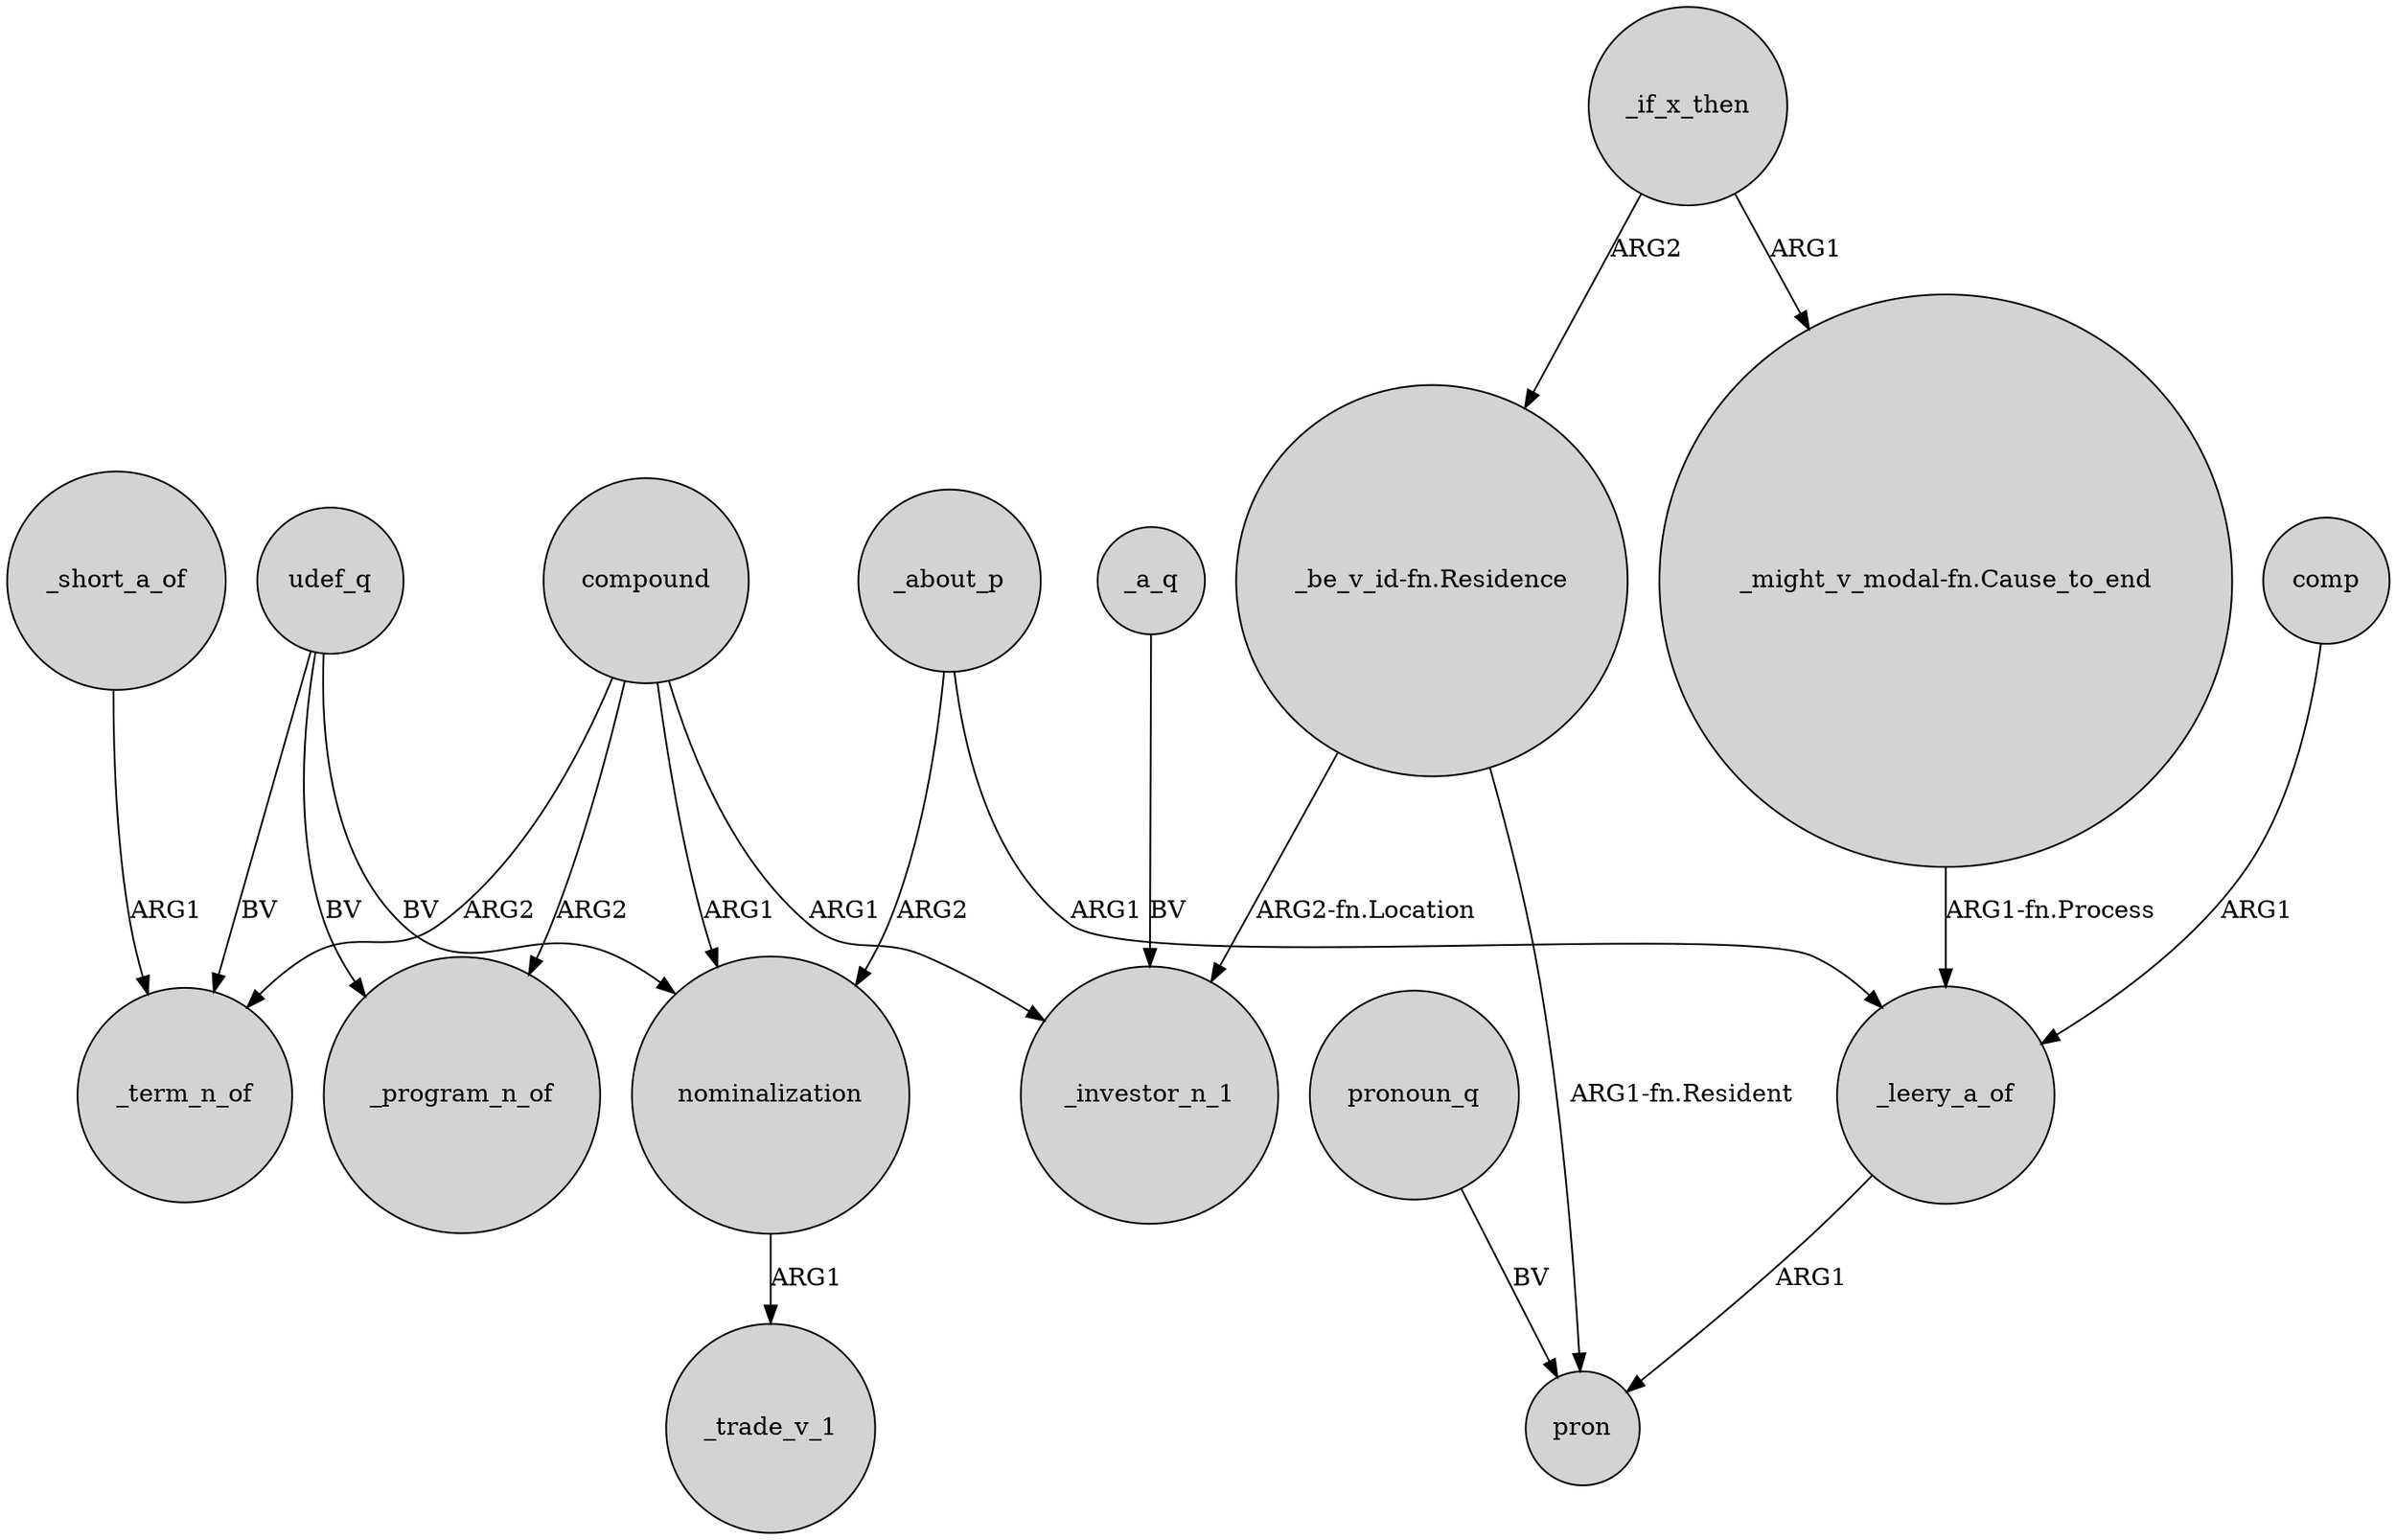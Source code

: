 digraph {
	node [shape=circle style=filled]
	udef_q -> _term_n_of [label=BV]
	compound -> _term_n_of [label=ARG2]
	udef_q -> nominalization [label=BV]
	"_be_v_id-fn.Residence" -> pron [label="ARG1-fn.Resident"]
	_about_p -> nominalization [label=ARG2]
	udef_q -> _program_n_of [label=BV]
	compound -> nominalization [label=ARG1]
	_a_q -> _investor_n_1 [label=BV]
	pronoun_q -> pron [label=BV]
	compound -> _program_n_of [label=ARG2]
	comp -> _leery_a_of [label=ARG1]
	_about_p -> _leery_a_of [label=ARG1]
	"_might_v_modal-fn.Cause_to_end" -> _leery_a_of [label="ARG1-fn.Process"]
	_leery_a_of -> pron [label=ARG1]
	compound -> _investor_n_1 [label=ARG1]
	_short_a_of -> _term_n_of [label=ARG1]
	_if_x_then -> "_might_v_modal-fn.Cause_to_end" [label=ARG1]
	"_be_v_id-fn.Residence" -> _investor_n_1 [label="ARG2-fn.Location"]
	_if_x_then -> "_be_v_id-fn.Residence" [label=ARG2]
	nominalization -> _trade_v_1 [label=ARG1]
}
